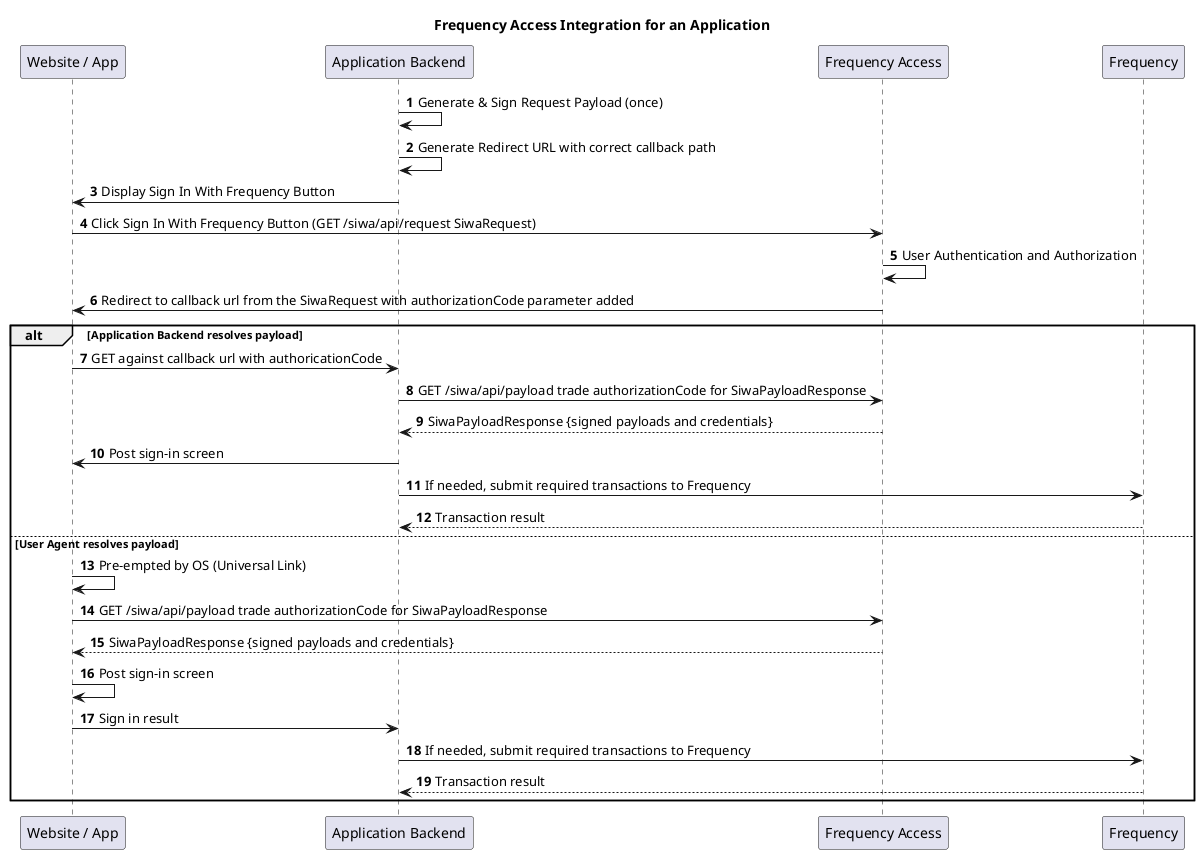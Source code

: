 @startuml
title "Frequency Access Integration for an Application"
participant "Website / App" as ua
participant "Application Backend" as p
participant "Frequency Access" as fa
participant "Frequency" as bc

autonumber
p->p: Generate & Sign Request Payload (once)
p->p: Generate Redirect URL with correct callback path
p->ua: Display Sign In With Frequency Button
ua->fa: Click Sign In With Frequency Button (GET /siwa/api/request SiwaRequest)
fa->fa: User Authentication and Authorization
fa->ua: Redirect to callback url from the SiwaRequest with authorizationCode parameter added
alt Application Backend resolves payload
    ua->p: GET against callback url with authoricationCode
    p->fa: GET /siwa/api/payload trade authorizationCode for SiwaPayloadResponse
    return SiwaPayloadResponse {signed payloads and credentials}
    p->ua: Post sign-in screen
    p->bc: If needed, submit required transactions to Frequency
    return Transaction result
else User Agent resolves payload
    ua->ua: Pre-empted by OS (Universal Link)
    ua->fa: GET /siwa/api/payload trade authorizationCode for SiwaPayloadResponse
    return SiwaPayloadResponse {signed payloads and credentials}
    ua->ua: Post sign-in screen
    ua->p: Sign in result
    p->bc: If needed, submit required transactions to Frequency
    return Transaction result
end
@enduml
